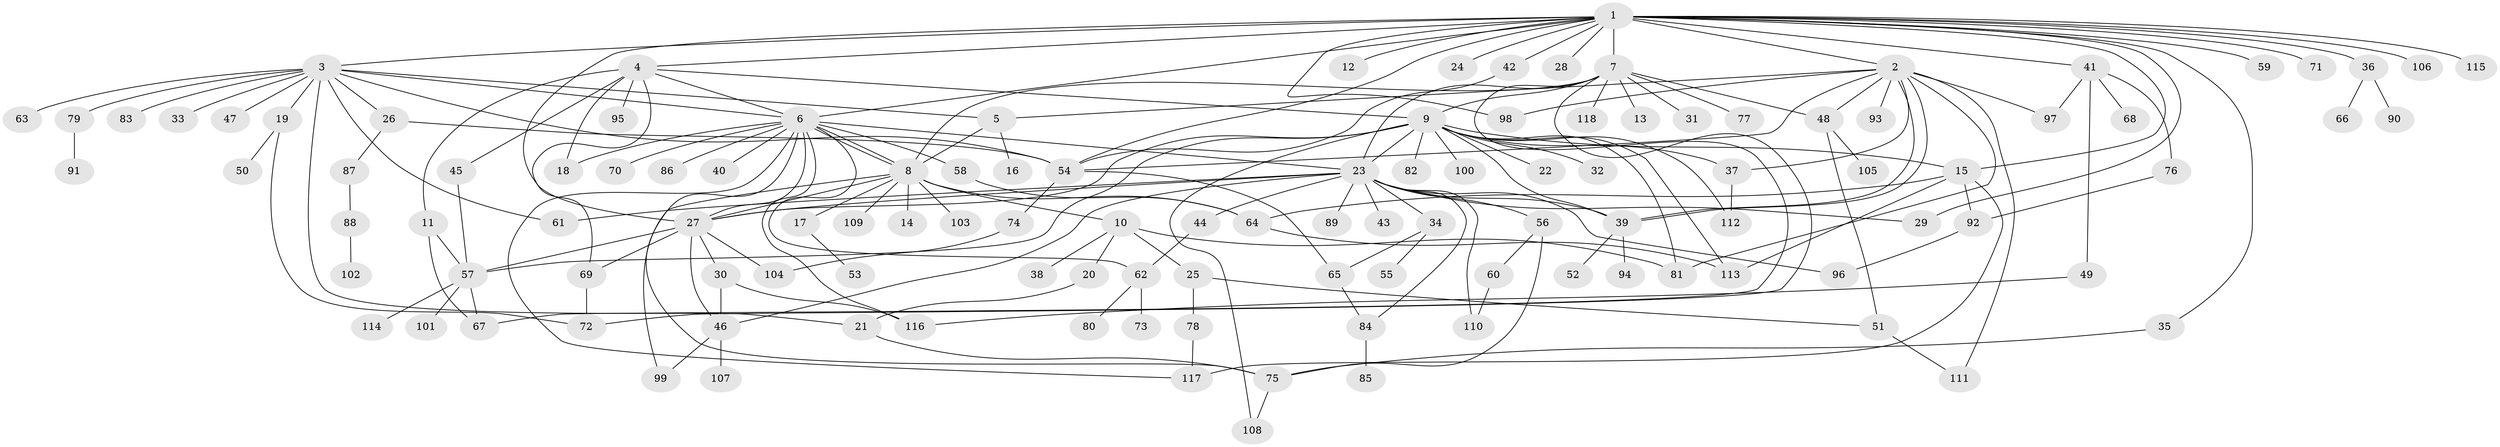 // coarse degree distribution, {27: 0.02127659574468085, 10: 0.0425531914893617, 12: 0.0425531914893617, 4: 0.06382978723404255, 13: 0.02127659574468085, 8: 0.0425531914893617, 2: 0.1276595744680851, 1: 0.5106382978723404, 7: 0.0425531914893617, 3: 0.06382978723404255, 5: 0.02127659574468085}
// Generated by graph-tools (version 1.1) at 2025/18/03/04/25 18:18:11]
// undirected, 118 vertices, 181 edges
graph export_dot {
graph [start="1"]
  node [color=gray90,style=filled];
  1;
  2;
  3;
  4;
  5;
  6;
  7;
  8;
  9;
  10;
  11;
  12;
  13;
  14;
  15;
  16;
  17;
  18;
  19;
  20;
  21;
  22;
  23;
  24;
  25;
  26;
  27;
  28;
  29;
  30;
  31;
  32;
  33;
  34;
  35;
  36;
  37;
  38;
  39;
  40;
  41;
  42;
  43;
  44;
  45;
  46;
  47;
  48;
  49;
  50;
  51;
  52;
  53;
  54;
  55;
  56;
  57;
  58;
  59;
  60;
  61;
  62;
  63;
  64;
  65;
  66;
  67;
  68;
  69;
  70;
  71;
  72;
  73;
  74;
  75;
  76;
  77;
  78;
  79;
  80;
  81;
  82;
  83;
  84;
  85;
  86;
  87;
  88;
  89;
  90;
  91;
  92;
  93;
  94;
  95;
  96;
  97;
  98;
  99;
  100;
  101;
  102;
  103;
  104;
  105;
  106;
  107;
  108;
  109;
  110;
  111;
  112;
  113;
  114;
  115;
  116;
  117;
  118;
  1 -- 2;
  1 -- 3;
  1 -- 4;
  1 -- 6;
  1 -- 7;
  1 -- 12;
  1 -- 15;
  1 -- 24;
  1 -- 27;
  1 -- 28;
  1 -- 29;
  1 -- 35;
  1 -- 36;
  1 -- 41;
  1 -- 42;
  1 -- 54;
  1 -- 59;
  1 -- 71;
  1 -- 98;
  1 -- 106;
  1 -- 115;
  2 -- 5;
  2 -- 37;
  2 -- 39;
  2 -- 39;
  2 -- 48;
  2 -- 54;
  2 -- 81;
  2 -- 93;
  2 -- 97;
  2 -- 98;
  2 -- 111;
  3 -- 5;
  3 -- 6;
  3 -- 19;
  3 -- 21;
  3 -- 26;
  3 -- 33;
  3 -- 47;
  3 -- 54;
  3 -- 61;
  3 -- 63;
  3 -- 79;
  3 -- 83;
  4 -- 6;
  4 -- 9;
  4 -- 11;
  4 -- 18;
  4 -- 45;
  4 -- 69;
  4 -- 95;
  5 -- 8;
  5 -- 16;
  6 -- 8;
  6 -- 8;
  6 -- 18;
  6 -- 23;
  6 -- 27;
  6 -- 40;
  6 -- 58;
  6 -- 62;
  6 -- 70;
  6 -- 75;
  6 -- 86;
  6 -- 116;
  6 -- 117;
  7 -- 8;
  7 -- 9;
  7 -- 13;
  7 -- 23;
  7 -- 31;
  7 -- 48;
  7 -- 67;
  7 -- 72;
  7 -- 77;
  7 -- 118;
  8 -- 10;
  8 -- 14;
  8 -- 17;
  8 -- 27;
  8 -- 64;
  8 -- 99;
  8 -- 103;
  8 -- 109;
  9 -- 15;
  9 -- 22;
  9 -- 23;
  9 -- 27;
  9 -- 32;
  9 -- 37;
  9 -- 39;
  9 -- 57;
  9 -- 81;
  9 -- 82;
  9 -- 100;
  9 -- 108;
  9 -- 112;
  9 -- 113;
  10 -- 20;
  10 -- 25;
  10 -- 38;
  10 -- 81;
  11 -- 57;
  11 -- 67;
  15 -- 64;
  15 -- 92;
  15 -- 113;
  15 -- 117;
  17 -- 53;
  19 -- 50;
  19 -- 72;
  20 -- 21;
  21 -- 75;
  23 -- 27;
  23 -- 29;
  23 -- 34;
  23 -- 39;
  23 -- 43;
  23 -- 44;
  23 -- 46;
  23 -- 56;
  23 -- 61;
  23 -- 84;
  23 -- 89;
  23 -- 96;
  23 -- 110;
  25 -- 51;
  25 -- 78;
  26 -- 54;
  26 -- 87;
  27 -- 30;
  27 -- 46;
  27 -- 57;
  27 -- 69;
  27 -- 104;
  30 -- 46;
  30 -- 116;
  34 -- 55;
  34 -- 65;
  35 -- 75;
  36 -- 66;
  36 -- 90;
  37 -- 112;
  39 -- 52;
  39 -- 94;
  41 -- 49;
  41 -- 68;
  41 -- 76;
  41 -- 97;
  42 -- 54;
  44 -- 62;
  45 -- 57;
  46 -- 99;
  46 -- 107;
  48 -- 51;
  48 -- 105;
  49 -- 116;
  51 -- 111;
  54 -- 65;
  54 -- 74;
  56 -- 60;
  56 -- 75;
  57 -- 67;
  57 -- 101;
  57 -- 114;
  58 -- 64;
  60 -- 110;
  62 -- 73;
  62 -- 80;
  64 -- 113;
  65 -- 84;
  69 -- 72;
  74 -- 104;
  75 -- 108;
  76 -- 92;
  78 -- 117;
  79 -- 91;
  84 -- 85;
  87 -- 88;
  88 -- 102;
  92 -- 96;
}
